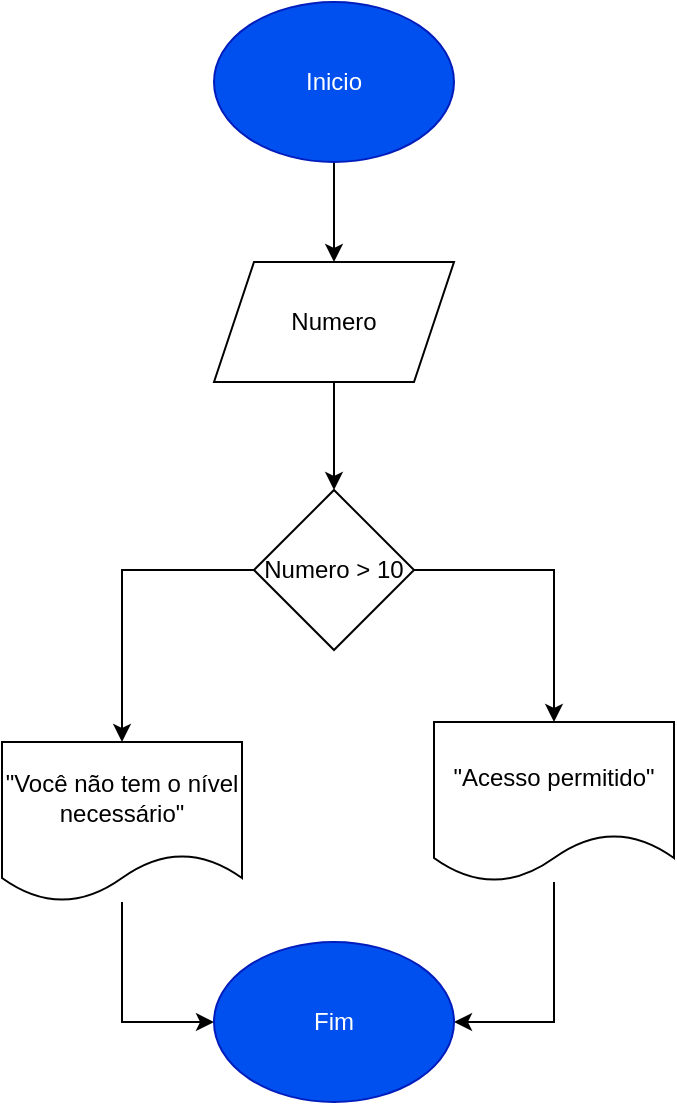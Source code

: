 <mxfile version="21.3.2" type="device">
  <diagram name="Página-1" id="slQNQtgJDI4Jq-26DAOy">
    <mxGraphModel dx="1588" dy="844" grid="1" gridSize="10" guides="1" tooltips="1" connect="1" arrows="1" fold="1" page="1" pageScale="1" pageWidth="827" pageHeight="1169" math="0" shadow="0">
      <root>
        <mxCell id="0" />
        <mxCell id="1" parent="0" />
        <mxCell id="xXP-hQiw-ZYI3y9vllLW-4" value="" style="edgeStyle=orthogonalEdgeStyle;rounded=0;orthogonalLoop=1;jettySize=auto;html=1;" edge="1" parent="1" source="xXP-hQiw-ZYI3y9vllLW-2" target="xXP-hQiw-ZYI3y9vllLW-3">
          <mxGeometry relative="1" as="geometry" />
        </mxCell>
        <mxCell id="xXP-hQiw-ZYI3y9vllLW-2" value="Inicio" style="ellipse;whiteSpace=wrap;html=1;fillColor=#0050ef;fontColor=#ffffff;strokeColor=#001DBC;" vertex="1" parent="1">
          <mxGeometry x="400" y="30" width="120" height="80" as="geometry" />
        </mxCell>
        <mxCell id="xXP-hQiw-ZYI3y9vllLW-6" value="" style="edgeStyle=orthogonalEdgeStyle;rounded=0;orthogonalLoop=1;jettySize=auto;html=1;" edge="1" parent="1" source="xXP-hQiw-ZYI3y9vllLW-3" target="xXP-hQiw-ZYI3y9vllLW-5">
          <mxGeometry relative="1" as="geometry" />
        </mxCell>
        <mxCell id="xXP-hQiw-ZYI3y9vllLW-3" value="Numero" style="shape=parallelogram;perimeter=parallelogramPerimeter;whiteSpace=wrap;html=1;fixedSize=1;" vertex="1" parent="1">
          <mxGeometry x="400" y="160" width="120" height="60" as="geometry" />
        </mxCell>
        <mxCell id="xXP-hQiw-ZYI3y9vllLW-8" value="" style="edgeStyle=orthogonalEdgeStyle;rounded=0;orthogonalLoop=1;jettySize=auto;html=1;" edge="1" parent="1" source="xXP-hQiw-ZYI3y9vllLW-5" target="xXP-hQiw-ZYI3y9vllLW-7">
          <mxGeometry relative="1" as="geometry" />
        </mxCell>
        <mxCell id="xXP-hQiw-ZYI3y9vllLW-10" value="" style="edgeStyle=orthogonalEdgeStyle;rounded=0;orthogonalLoop=1;jettySize=auto;html=1;" edge="1" parent="1" source="xXP-hQiw-ZYI3y9vllLW-5" target="xXP-hQiw-ZYI3y9vllLW-9">
          <mxGeometry relative="1" as="geometry" />
        </mxCell>
        <mxCell id="xXP-hQiw-ZYI3y9vllLW-5" value="Numero &amp;gt; 10" style="rhombus;whiteSpace=wrap;html=1;" vertex="1" parent="1">
          <mxGeometry x="420" y="274" width="80" height="80" as="geometry" />
        </mxCell>
        <mxCell id="xXP-hQiw-ZYI3y9vllLW-14" style="edgeStyle=orthogonalEdgeStyle;rounded=0;orthogonalLoop=1;jettySize=auto;html=1;entryX=1;entryY=0.5;entryDx=0;entryDy=0;" edge="1" parent="1" source="xXP-hQiw-ZYI3y9vllLW-7" target="xXP-hQiw-ZYI3y9vllLW-11">
          <mxGeometry relative="1" as="geometry" />
        </mxCell>
        <mxCell id="xXP-hQiw-ZYI3y9vllLW-7" value="&quot;Acesso permitido&quot;" style="shape=document;whiteSpace=wrap;html=1;boundedLbl=1;" vertex="1" parent="1">
          <mxGeometry x="510" y="390" width="120" height="80" as="geometry" />
        </mxCell>
        <mxCell id="xXP-hQiw-ZYI3y9vllLW-13" style="edgeStyle=orthogonalEdgeStyle;rounded=0;orthogonalLoop=1;jettySize=auto;html=1;entryX=0;entryY=0.5;entryDx=0;entryDy=0;" edge="1" parent="1" source="xXP-hQiw-ZYI3y9vllLW-9" target="xXP-hQiw-ZYI3y9vllLW-11">
          <mxGeometry relative="1" as="geometry" />
        </mxCell>
        <mxCell id="xXP-hQiw-ZYI3y9vllLW-9" value="&quot;Você não tem o nível necessário&quot;" style="shape=document;whiteSpace=wrap;html=1;boundedLbl=1;" vertex="1" parent="1">
          <mxGeometry x="294" y="400" width="120" height="80" as="geometry" />
        </mxCell>
        <mxCell id="xXP-hQiw-ZYI3y9vllLW-11" value="Fim" style="ellipse;whiteSpace=wrap;html=1;fillColor=#0050ef;fontColor=#ffffff;strokeColor=#001DBC;" vertex="1" parent="1">
          <mxGeometry x="400" y="500" width="120" height="80" as="geometry" />
        </mxCell>
      </root>
    </mxGraphModel>
  </diagram>
</mxfile>
